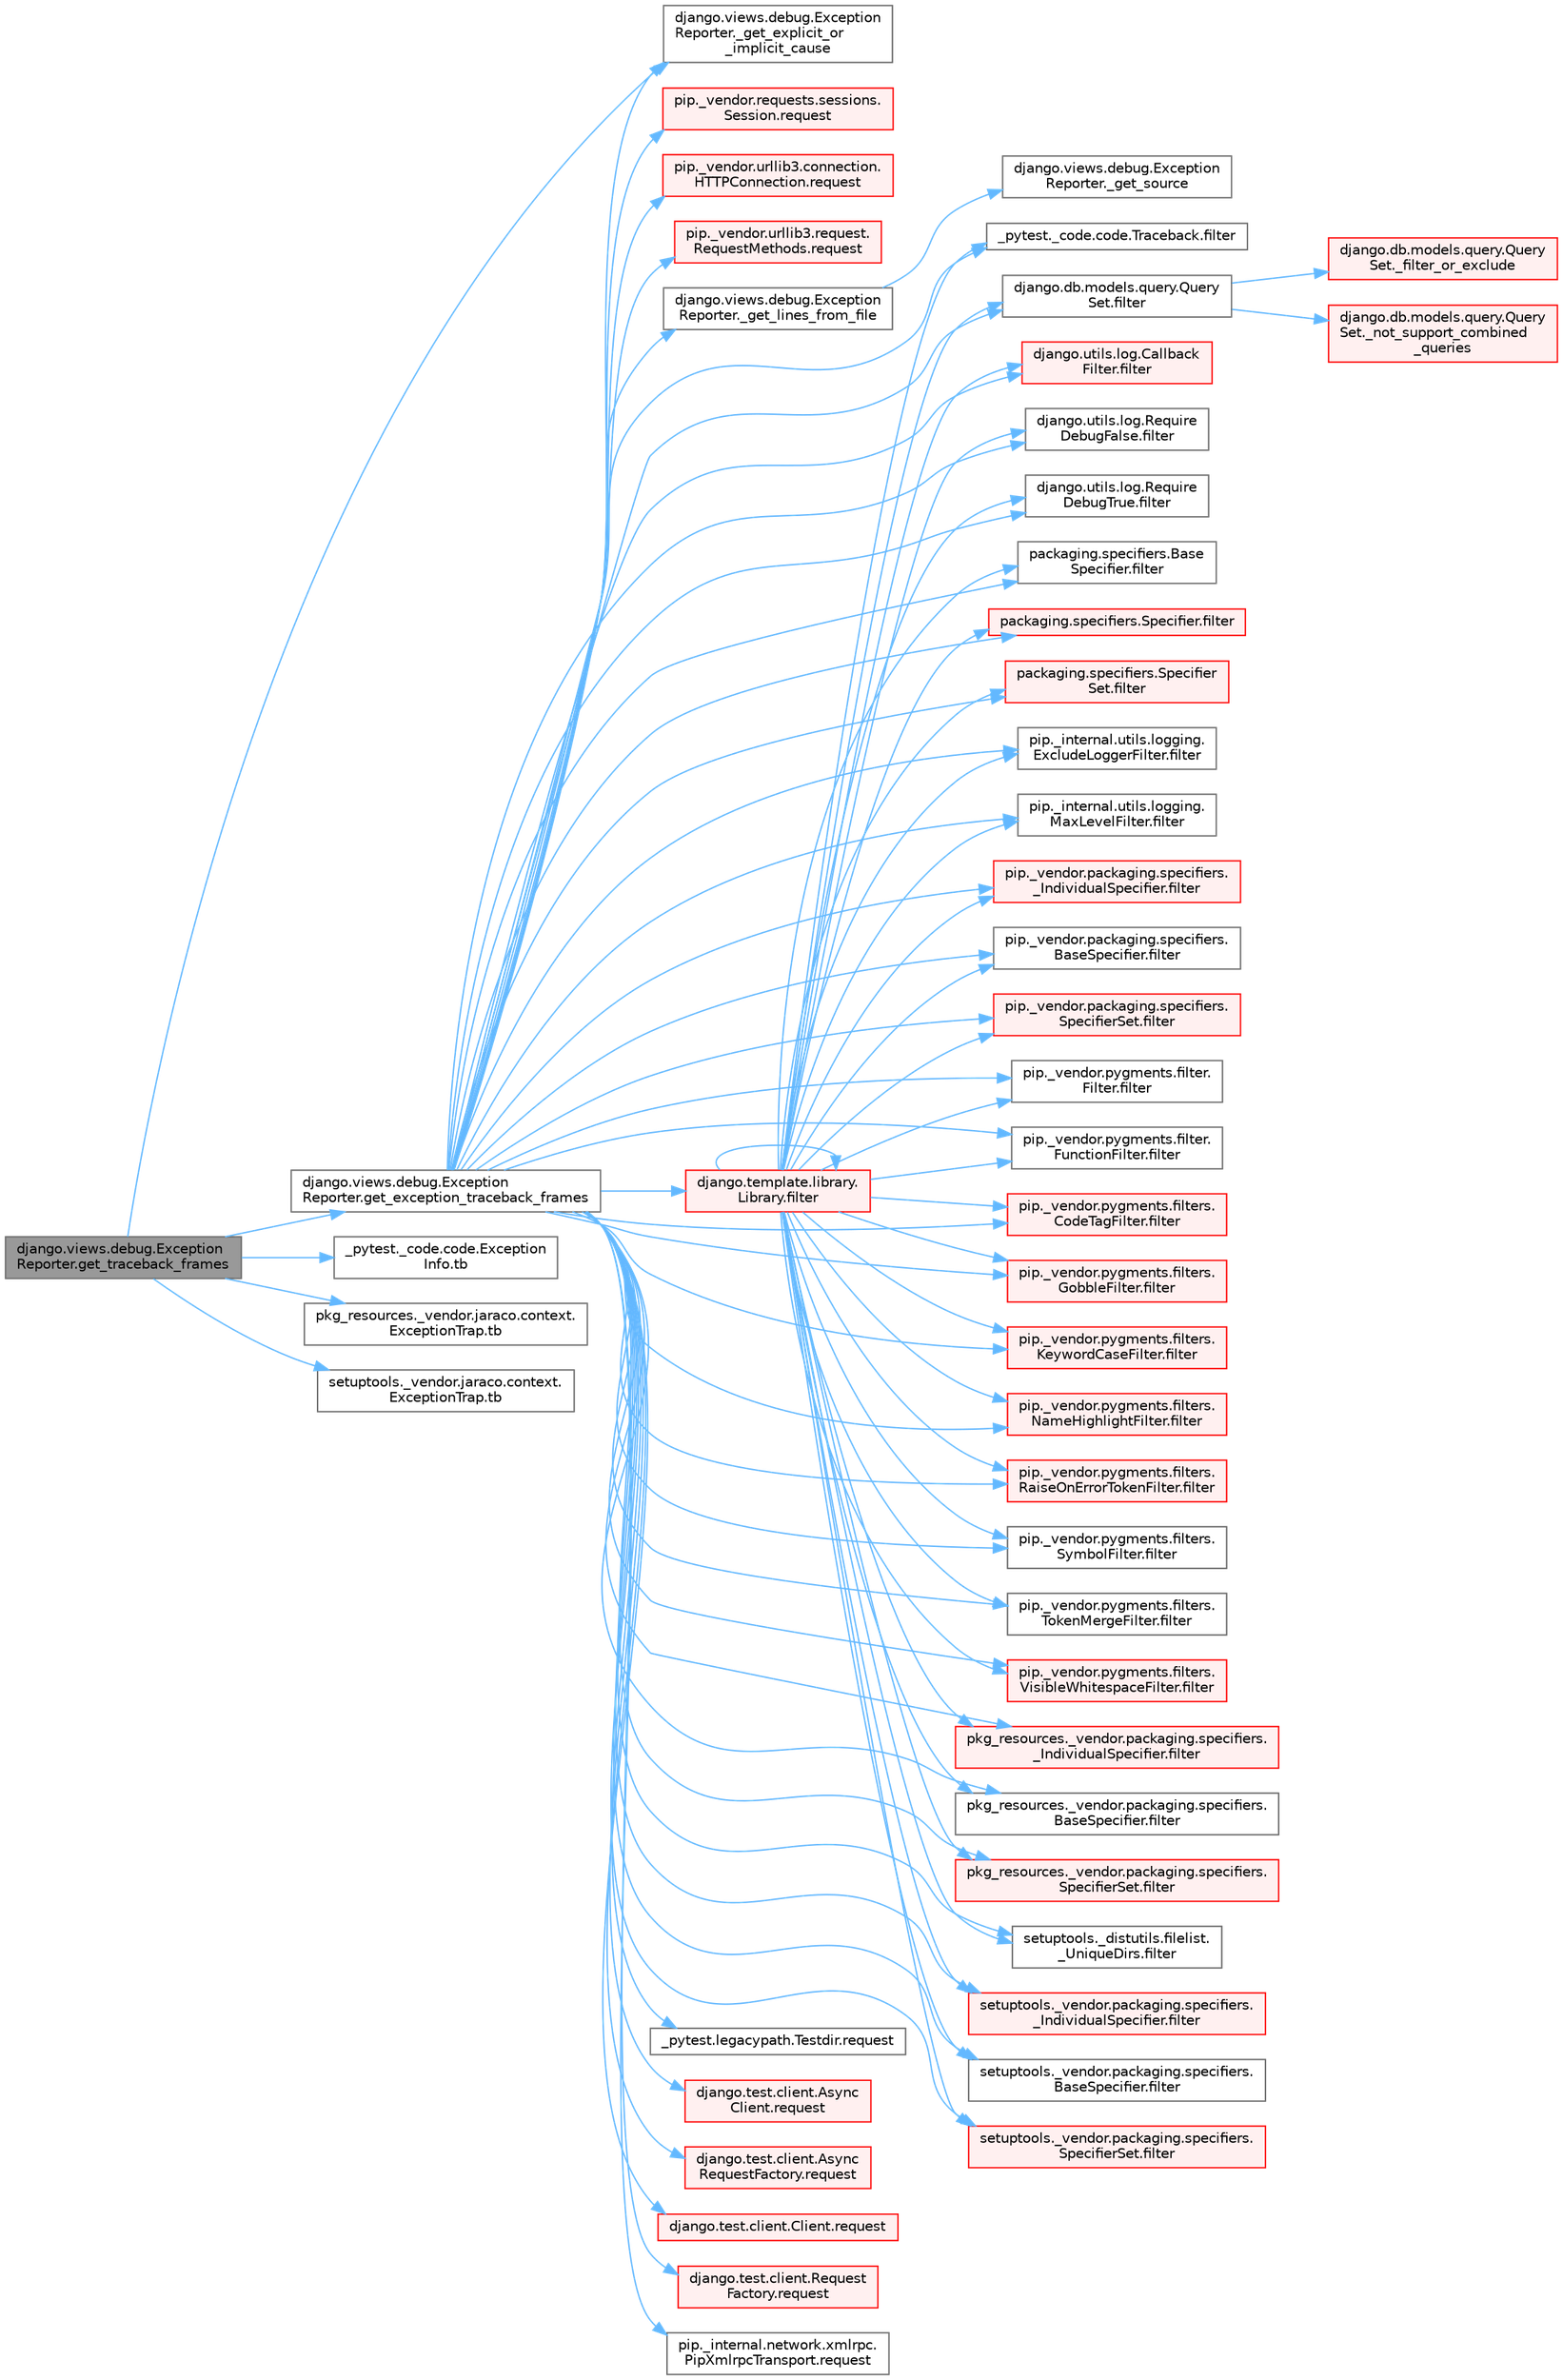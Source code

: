 digraph "django.views.debug.ExceptionReporter.get_traceback_frames"
{
 // LATEX_PDF_SIZE
  bgcolor="transparent";
  edge [fontname=Helvetica,fontsize=10,labelfontname=Helvetica,labelfontsize=10];
  node [fontname=Helvetica,fontsize=10,shape=box,height=0.2,width=0.4];
  rankdir="LR";
  Node1 [id="Node000001",label="django.views.debug.Exception\lReporter.get_traceback_frames",height=0.2,width=0.4,color="gray40", fillcolor="grey60", style="filled", fontcolor="black",tooltip=" "];
  Node1 -> Node2 [id="edge1_Node000001_Node000002",color="steelblue1",style="solid",tooltip=" "];
  Node2 [id="Node000002",label="django.views.debug.Exception\lReporter._get_explicit_or\l_implicit_cause",height=0.2,width=0.4,color="grey40", fillcolor="white", style="filled",URL="$classdjango_1_1views_1_1debug_1_1_exception_reporter.html#aaa54bf358d7452735848c503257e7ae8",tooltip=" "];
  Node1 -> Node3 [id="edge2_Node000001_Node000003",color="steelblue1",style="solid",tooltip=" "];
  Node3 [id="Node000003",label="django.views.debug.Exception\lReporter.get_exception_traceback_frames",height=0.2,width=0.4,color="grey40", fillcolor="white", style="filled",URL="$classdjango_1_1views_1_1debug_1_1_exception_reporter.html#a326b08b3941038a5504f8e0a846bae68",tooltip=" "];
  Node3 -> Node2 [id="edge3_Node000003_Node000002",color="steelblue1",style="solid",tooltip=" "];
  Node3 -> Node4 [id="edge4_Node000003_Node000004",color="steelblue1",style="solid",tooltip=" "];
  Node4 [id="Node000004",label="django.views.debug.Exception\lReporter._get_lines_from_file",height=0.2,width=0.4,color="grey40", fillcolor="white", style="filled",URL="$classdjango_1_1views_1_1debug_1_1_exception_reporter.html#a7803c7b1c5c0f45e8f0e16e082e653fc",tooltip=" "];
  Node4 -> Node5 [id="edge5_Node000004_Node000005",color="steelblue1",style="solid",tooltip=" "];
  Node5 [id="Node000005",label="django.views.debug.Exception\lReporter._get_source",height=0.2,width=0.4,color="grey40", fillcolor="white", style="filled",URL="$classdjango_1_1views_1_1debug_1_1_exception_reporter.html#a5f18ebe20123a4f8e3426c9704d15fce",tooltip=" "];
  Node3 -> Node6 [id="edge6_Node000003_Node000006",color="steelblue1",style="solid",tooltip=" "];
  Node6 [id="Node000006",label="_pytest._code.code.Traceback.filter",height=0.2,width=0.4,color="grey40", fillcolor="white", style="filled",URL="$class__pytest_1_1__code_1_1code_1_1_traceback.html#a55d326907d5380a46c4d3e52f002d33f",tooltip=" "];
  Node3 -> Node7 [id="edge7_Node000003_Node000007",color="steelblue1",style="solid",tooltip=" "];
  Node7 [id="Node000007",label="django.db.models.query.Query\lSet.filter",height=0.2,width=0.4,color="grey40", fillcolor="white", style="filled",URL="$classdjango_1_1db_1_1models_1_1query_1_1_query_set.html#a9c23f79ac5a5310d628b025b5ab7b7c5",tooltip=" "];
  Node7 -> Node8 [id="edge8_Node000007_Node000008",color="steelblue1",style="solid",tooltip=" "];
  Node8 [id="Node000008",label="django.db.models.query.Query\lSet._filter_or_exclude",height=0.2,width=0.4,color="red", fillcolor="#FFF0F0", style="filled",URL="$classdjango_1_1db_1_1models_1_1query_1_1_query_set.html#aaf90830d4e1b2ee4bdf10fb60f08aced",tooltip=" "];
  Node7 -> Node24 [id="edge9_Node000007_Node000024",color="steelblue1",style="solid",tooltip=" "];
  Node24 [id="Node000024",label="django.db.models.query.Query\lSet._not_support_combined\l_queries",height=0.2,width=0.4,color="red", fillcolor="#FFF0F0", style="filled",URL="$classdjango_1_1db_1_1models_1_1query_1_1_query_set.html#aa8310ec206924c94141bef75563958e2",tooltip=" "];
  Node3 -> Node25 [id="edge10_Node000003_Node000025",color="steelblue1",style="solid",tooltip=" "];
  Node25 [id="Node000025",label="django.template.library.\lLibrary.filter",height=0.2,width=0.4,color="red", fillcolor="#FFF0F0", style="filled",URL="$classdjango_1_1template_1_1library_1_1_library.html#ac67bb1211ffc0354d5bf33029a58aa43",tooltip=" "];
  Node25 -> Node6 [id="edge11_Node000025_Node000006",color="steelblue1",style="solid",tooltip=" "];
  Node25 -> Node7 [id="edge12_Node000025_Node000007",color="steelblue1",style="solid",tooltip=" "];
  Node25 -> Node25 [id="edge13_Node000025_Node000025",color="steelblue1",style="solid",tooltip=" "];
  Node25 -> Node26 [id="edge14_Node000025_Node000026",color="steelblue1",style="solid",tooltip=" "];
  Node26 [id="Node000026",label="django.utils.log.Callback\lFilter.filter",height=0.2,width=0.4,color="red", fillcolor="#FFF0F0", style="filled",URL="$classdjango_1_1utils_1_1log_1_1_callback_filter.html#acd2761b2200a4e66f4bd5b729ac43db2",tooltip=" "];
  Node25 -> Node32 [id="edge15_Node000025_Node000032",color="steelblue1",style="solid",tooltip=" "];
  Node32 [id="Node000032",label="django.utils.log.Require\lDebugFalse.filter",height=0.2,width=0.4,color="grey40", fillcolor="white", style="filled",URL="$classdjango_1_1utils_1_1log_1_1_require_debug_false.html#a42e51835198458e09fb949a7af83bef8",tooltip=" "];
  Node25 -> Node33 [id="edge16_Node000025_Node000033",color="steelblue1",style="solid",tooltip=" "];
  Node33 [id="Node000033",label="django.utils.log.Require\lDebugTrue.filter",height=0.2,width=0.4,color="grey40", fillcolor="white", style="filled",URL="$classdjango_1_1utils_1_1log_1_1_require_debug_true.html#a8e1e027eea730028f70556810076c0e8",tooltip=" "];
  Node25 -> Node34 [id="edge17_Node000025_Node000034",color="steelblue1",style="solid",tooltip=" "];
  Node34 [id="Node000034",label="packaging.specifiers.Base\lSpecifier.filter",height=0.2,width=0.4,color="grey40", fillcolor="white", style="filled",URL="$classpackaging_1_1specifiers_1_1_base_specifier.html#aa87c3c882d19a56dd1f949c4b1bde70d",tooltip=" "];
  Node25 -> Node35 [id="edge18_Node000025_Node000035",color="steelblue1",style="solid",tooltip=" "];
  Node35 [id="Node000035",label="packaging.specifiers.Specifier.filter",height=0.2,width=0.4,color="red", fillcolor="#FFF0F0", style="filled",URL="$classpackaging_1_1specifiers_1_1_specifier.html#a22d9e14c5343d89e742b098b6d7997f7",tooltip=" "];
  Node25 -> Node76 [id="edge19_Node000025_Node000076",color="steelblue1",style="solid",tooltip=" "];
  Node76 [id="Node000076",label="packaging.specifiers.Specifier\lSet.filter",height=0.2,width=0.4,color="red", fillcolor="#FFF0F0", style="filled",URL="$classpackaging_1_1specifiers_1_1_specifier_set.html#a65b70b2cc0c5bad34b31461955a36d87",tooltip=" "];
  Node25 -> Node107 [id="edge20_Node000025_Node000107",color="steelblue1",style="solid",tooltip=" "];
  Node107 [id="Node000107",label="pip._internal.utils.logging.\lExcludeLoggerFilter.filter",height=0.2,width=0.4,color="grey40", fillcolor="white", style="filled",URL="$classpip_1_1__internal_1_1utils_1_1logging_1_1_exclude_logger_filter.html#a633a3ddcdc0ebbb98edf2f1e0759d22a",tooltip=" "];
  Node25 -> Node108 [id="edge21_Node000025_Node000108",color="steelblue1",style="solid",tooltip=" "];
  Node108 [id="Node000108",label="pip._internal.utils.logging.\lMaxLevelFilter.filter",height=0.2,width=0.4,color="grey40", fillcolor="white", style="filled",URL="$classpip_1_1__internal_1_1utils_1_1logging_1_1_max_level_filter.html#ac46bbe4d91f47ed8f818f64d25ed2085",tooltip=" "];
  Node25 -> Node109 [id="edge22_Node000025_Node000109",color="steelblue1",style="solid",tooltip=" "];
  Node109 [id="Node000109",label="pip._vendor.packaging.specifiers.\l_IndividualSpecifier.filter",height=0.2,width=0.4,color="red", fillcolor="#FFF0F0", style="filled",URL="$classpip_1_1__vendor_1_1packaging_1_1specifiers_1_1___individual_specifier.html#a6203976cfa5ddd6a1f47f8dfe0669fd7",tooltip=" "];
  Node25 -> Node136 [id="edge23_Node000025_Node000136",color="steelblue1",style="solid",tooltip=" "];
  Node136 [id="Node000136",label="pip._vendor.packaging.specifiers.\lBaseSpecifier.filter",height=0.2,width=0.4,color="grey40", fillcolor="white", style="filled",URL="$classpip_1_1__vendor_1_1packaging_1_1specifiers_1_1_base_specifier.html#a1b2ef14b953df0cf1a317ea573d0ea5a",tooltip=" "];
  Node25 -> Node137 [id="edge24_Node000025_Node000137",color="steelblue1",style="solid",tooltip=" "];
  Node137 [id="Node000137",label="pip._vendor.packaging.specifiers.\lSpecifierSet.filter",height=0.2,width=0.4,color="red", fillcolor="#FFF0F0", style="filled",URL="$classpip_1_1__vendor_1_1packaging_1_1specifiers_1_1_specifier_set.html#a3d7a4e9a4cb787385e37d5832bcc0a64",tooltip=" "];
  Node25 -> Node138 [id="edge25_Node000025_Node000138",color="steelblue1",style="solid",tooltip=" "];
  Node138 [id="Node000138",label="pip._vendor.pygments.filter.\lFilter.filter",height=0.2,width=0.4,color="grey40", fillcolor="white", style="filled",URL="$classpip_1_1__vendor_1_1pygments_1_1filter_1_1_filter.html#a970c118f059ea361c8f184fd86c6873d",tooltip=" "];
  Node25 -> Node139 [id="edge26_Node000025_Node000139",color="steelblue1",style="solid",tooltip=" "];
  Node139 [id="Node000139",label="pip._vendor.pygments.filter.\lFunctionFilter.filter",height=0.2,width=0.4,color="grey40", fillcolor="white", style="filled",URL="$classpip_1_1__vendor_1_1pygments_1_1filter_1_1_function_filter.html#a795616d337e49ea853139b0b96d481e7",tooltip=" "];
  Node25 -> Node140 [id="edge27_Node000025_Node000140",color="steelblue1",style="solid",tooltip=" "];
  Node140 [id="Node000140",label="pip._vendor.pygments.filters.\lCodeTagFilter.filter",height=0.2,width=0.4,color="red", fillcolor="#FFF0F0", style="filled",URL="$classpip_1_1__vendor_1_1pygments_1_1filters_1_1_code_tag_filter.html#adc7f44786b4b83da74faa23a154c8843",tooltip=" "];
  Node25 -> Node142 [id="edge28_Node000025_Node000142",color="steelblue1",style="solid",tooltip=" "];
  Node142 [id="Node000142",label="pip._vendor.pygments.filters.\lGobbleFilter.filter",height=0.2,width=0.4,color="red", fillcolor="#FFF0F0", style="filled",URL="$classpip_1_1__vendor_1_1pygments_1_1filters_1_1_gobble_filter.html#a1f8e662bb1794e2924280dc6564ca148",tooltip=" "];
  Node25 -> Node261 [id="edge29_Node000025_Node000261",color="steelblue1",style="solid",tooltip=" "];
  Node261 [id="Node000261",label="pip._vendor.pygments.filters.\lKeywordCaseFilter.filter",height=0.2,width=0.4,color="red", fillcolor="#FFF0F0", style="filled",URL="$classpip_1_1__vendor_1_1pygments_1_1filters_1_1_keyword_case_filter.html#a328d29510b49c572e5ded82852d167c8",tooltip=" "];
  Node25 -> Node264 [id="edge30_Node000025_Node000264",color="steelblue1",style="solid",tooltip=" "];
  Node264 [id="Node000264",label="pip._vendor.pygments.filters.\lNameHighlightFilter.filter",height=0.2,width=0.4,color="red", fillcolor="#FFF0F0", style="filled",URL="$classpip_1_1__vendor_1_1pygments_1_1filters_1_1_name_highlight_filter.html#ae389da6c924503203acbc80c559b0043",tooltip=" "];
  Node25 -> Node271 [id="edge31_Node000025_Node000271",color="steelblue1",style="solid",tooltip=" "];
  Node271 [id="Node000271",label="pip._vendor.pygments.filters.\lRaiseOnErrorTokenFilter.filter",height=0.2,width=0.4,color="red", fillcolor="#FFF0F0", style="filled",URL="$classpip_1_1__vendor_1_1pygments_1_1filters_1_1_raise_on_error_token_filter.html#aacf420bb16c8d3a430b88e78ee35b253",tooltip=" "];
  Node25 -> Node1375 [id="edge32_Node000025_Node001375",color="steelblue1",style="solid",tooltip=" "];
  Node1375 [id="Node001375",label="pip._vendor.pygments.filters.\lSymbolFilter.filter",height=0.2,width=0.4,color="grey40", fillcolor="white", style="filled",URL="$classpip_1_1__vendor_1_1pygments_1_1filters_1_1_symbol_filter.html#a567de8b7e3bc5f0a87712af81fbc70c7",tooltip=" "];
  Node25 -> Node1376 [id="edge33_Node000025_Node001376",color="steelblue1",style="solid",tooltip=" "];
  Node1376 [id="Node001376",label="pip._vendor.pygments.filters.\lTokenMergeFilter.filter",height=0.2,width=0.4,color="grey40", fillcolor="white", style="filled",URL="$classpip_1_1__vendor_1_1pygments_1_1filters_1_1_token_merge_filter.html#ac3fdd8238fb6976d42540cac395a9543",tooltip=" "];
  Node25 -> Node1377 [id="edge34_Node000025_Node001377",color="steelblue1",style="solid",tooltip=" "];
  Node1377 [id="Node001377",label="pip._vendor.pygments.filters.\lVisibleWhitespaceFilter.filter",height=0.2,width=0.4,color="red", fillcolor="#FFF0F0", style="filled",URL="$classpip_1_1__vendor_1_1pygments_1_1filters_1_1_visible_whitespace_filter.html#a9a7227d129dac7d41fe5b50d9fd97b77",tooltip=" "];
  Node25 -> Node1378 [id="edge35_Node000025_Node001378",color="steelblue1",style="solid",tooltip=" "];
  Node1378 [id="Node001378",label="pkg_resources._vendor.packaging.specifiers.\l_IndividualSpecifier.filter",height=0.2,width=0.4,color="red", fillcolor="#FFF0F0", style="filled",URL="$classpkg__resources_1_1__vendor_1_1packaging_1_1specifiers_1_1___individual_specifier.html#ad284c0e05b23f4b6838266492c00fc3e",tooltip=" "];
  Node25 -> Node1379 [id="edge36_Node000025_Node001379",color="steelblue1",style="solid",tooltip=" "];
  Node1379 [id="Node001379",label="pkg_resources._vendor.packaging.specifiers.\lBaseSpecifier.filter",height=0.2,width=0.4,color="grey40", fillcolor="white", style="filled",URL="$classpkg__resources_1_1__vendor_1_1packaging_1_1specifiers_1_1_base_specifier.html#a08f789f03784e5505adfce76a34b64f0",tooltip=" "];
  Node25 -> Node1380 [id="edge37_Node000025_Node001380",color="steelblue1",style="solid",tooltip=" "];
  Node1380 [id="Node001380",label="pkg_resources._vendor.packaging.specifiers.\lSpecifierSet.filter",height=0.2,width=0.4,color="red", fillcolor="#FFF0F0", style="filled",URL="$classpkg__resources_1_1__vendor_1_1packaging_1_1specifiers_1_1_specifier_set.html#a9935b066c65c5b7849bd09a27171e1ba",tooltip=" "];
  Node25 -> Node1381 [id="edge38_Node000025_Node001381",color="steelblue1",style="solid",tooltip=" "];
  Node1381 [id="Node001381",label="setuptools._distutils.filelist.\l_UniqueDirs.filter",height=0.2,width=0.4,color="grey40", fillcolor="white", style="filled",URL="$classsetuptools_1_1__distutils_1_1filelist_1_1___unique_dirs.html#a351fccd2f8d782034811f470cf8e3815",tooltip=" "];
  Node25 -> Node1382 [id="edge39_Node000025_Node001382",color="steelblue1",style="solid",tooltip=" "];
  Node1382 [id="Node001382",label="setuptools._vendor.packaging.specifiers.\l_IndividualSpecifier.filter",height=0.2,width=0.4,color="red", fillcolor="#FFF0F0", style="filled",URL="$classsetuptools_1_1__vendor_1_1packaging_1_1specifiers_1_1___individual_specifier.html#a7f35b396bffe2a5276887eda17fd660b",tooltip=" "];
  Node25 -> Node1383 [id="edge40_Node000025_Node001383",color="steelblue1",style="solid",tooltip=" "];
  Node1383 [id="Node001383",label="setuptools._vendor.packaging.specifiers.\lBaseSpecifier.filter",height=0.2,width=0.4,color="grey40", fillcolor="white", style="filled",URL="$classsetuptools_1_1__vendor_1_1packaging_1_1specifiers_1_1_base_specifier.html#aac733c9425aa10aacb2e457c323feb1d",tooltip=" "];
  Node25 -> Node1384 [id="edge41_Node000025_Node001384",color="steelblue1",style="solid",tooltip=" "];
  Node1384 [id="Node001384",label="setuptools._vendor.packaging.specifiers.\lSpecifierSet.filter",height=0.2,width=0.4,color="red", fillcolor="#FFF0F0", style="filled",URL="$classsetuptools_1_1__vendor_1_1packaging_1_1specifiers_1_1_specifier_set.html#a7aa970c725539aaf9406b260e2ffaa09",tooltip=" "];
  Node3 -> Node26 [id="edge42_Node000003_Node000026",color="steelblue1",style="solid",tooltip=" "];
  Node3 -> Node32 [id="edge43_Node000003_Node000032",color="steelblue1",style="solid",tooltip=" "];
  Node3 -> Node33 [id="edge44_Node000003_Node000033",color="steelblue1",style="solid",tooltip=" "];
  Node3 -> Node34 [id="edge45_Node000003_Node000034",color="steelblue1",style="solid",tooltip=" "];
  Node3 -> Node35 [id="edge46_Node000003_Node000035",color="steelblue1",style="solid",tooltip=" "];
  Node3 -> Node76 [id="edge47_Node000003_Node000076",color="steelblue1",style="solid",tooltip=" "];
  Node3 -> Node107 [id="edge48_Node000003_Node000107",color="steelblue1",style="solid",tooltip=" "];
  Node3 -> Node108 [id="edge49_Node000003_Node000108",color="steelblue1",style="solid",tooltip=" "];
  Node3 -> Node109 [id="edge50_Node000003_Node000109",color="steelblue1",style="solid",tooltip=" "];
  Node3 -> Node136 [id="edge51_Node000003_Node000136",color="steelblue1",style="solid",tooltip=" "];
  Node3 -> Node137 [id="edge52_Node000003_Node000137",color="steelblue1",style="solid",tooltip=" "];
  Node3 -> Node138 [id="edge53_Node000003_Node000138",color="steelblue1",style="solid",tooltip=" "];
  Node3 -> Node139 [id="edge54_Node000003_Node000139",color="steelblue1",style="solid",tooltip=" "];
  Node3 -> Node140 [id="edge55_Node000003_Node000140",color="steelblue1",style="solid",tooltip=" "];
  Node3 -> Node142 [id="edge56_Node000003_Node000142",color="steelblue1",style="solid",tooltip=" "];
  Node3 -> Node261 [id="edge57_Node000003_Node000261",color="steelblue1",style="solid",tooltip=" "];
  Node3 -> Node264 [id="edge58_Node000003_Node000264",color="steelblue1",style="solid",tooltip=" "];
  Node3 -> Node271 [id="edge59_Node000003_Node000271",color="steelblue1",style="solid",tooltip=" "];
  Node3 -> Node1375 [id="edge60_Node000003_Node001375",color="steelblue1",style="solid",tooltip=" "];
  Node3 -> Node1376 [id="edge61_Node000003_Node001376",color="steelblue1",style="solid",tooltip=" "];
  Node3 -> Node1377 [id="edge62_Node000003_Node001377",color="steelblue1",style="solid",tooltip=" "];
  Node3 -> Node1378 [id="edge63_Node000003_Node001378",color="steelblue1",style="solid",tooltip=" "];
  Node3 -> Node1379 [id="edge64_Node000003_Node001379",color="steelblue1",style="solid",tooltip=" "];
  Node3 -> Node1380 [id="edge65_Node000003_Node001380",color="steelblue1",style="solid",tooltip=" "];
  Node3 -> Node1381 [id="edge66_Node000003_Node001381",color="steelblue1",style="solid",tooltip=" "];
  Node3 -> Node1382 [id="edge67_Node000003_Node001382",color="steelblue1",style="solid",tooltip=" "];
  Node3 -> Node1383 [id="edge68_Node000003_Node001383",color="steelblue1",style="solid",tooltip=" "];
  Node3 -> Node1384 [id="edge69_Node000003_Node001384",color="steelblue1",style="solid",tooltip=" "];
  Node3 -> Node426 [id="edge70_Node000003_Node000426",color="steelblue1",style="solid",tooltip=" "];
  Node426 [id="Node000426",label="_pytest.legacypath.Testdir.request",height=0.2,width=0.4,color="grey40", fillcolor="white", style="filled",URL="$class__pytest_1_1legacypath_1_1_testdir.html#a0e10c900efcd764da85254119e4d64c4",tooltip=" "];
  Node3 -> Node427 [id="edge71_Node000003_Node000427",color="steelblue1",style="solid",tooltip=" "];
  Node427 [id="Node000427",label="django.test.client.Async\lClient.request",height=0.2,width=0.4,color="red", fillcolor="#FFF0F0", style="filled",URL="$classdjango_1_1test_1_1client_1_1_async_client.html#a891cc2f6b81dcf3583bbbde8d21a713a",tooltip=" "];
  Node3 -> Node429 [id="edge72_Node000003_Node000429",color="steelblue1",style="solid",tooltip=" "];
  Node429 [id="Node000429",label="django.test.client.Async\lRequestFactory.request",height=0.2,width=0.4,color="red", fillcolor="#FFF0F0", style="filled",URL="$classdjango_1_1test_1_1client_1_1_async_request_factory.html#aab026845547a4c2d9203b8710b90f6cd",tooltip=" "];
  Node3 -> Node430 [id="edge73_Node000003_Node000430",color="steelblue1",style="solid",tooltip=" "];
  Node430 [id="Node000430",label="django.test.client.Client.request",height=0.2,width=0.4,color="red", fillcolor="#FFF0F0", style="filled",URL="$classdjango_1_1test_1_1client_1_1_client.html#a2f51c5251142ab6503937051936e33fa",tooltip=" "];
  Node3 -> Node935 [id="edge74_Node000003_Node000935",color="steelblue1",style="solid",tooltip=" "];
  Node935 [id="Node000935",label="django.test.client.Request\lFactory.request",height=0.2,width=0.4,color="red", fillcolor="#FFF0F0", style="filled",URL="$classdjango_1_1test_1_1client_1_1_request_factory.html#adae411ab0df6839c5364b647e4dc63ad",tooltip=" "];
  Node3 -> Node936 [id="edge75_Node000003_Node000936",color="steelblue1",style="solid",tooltip=" "];
  Node936 [id="Node000936",label="pip._internal.network.xmlrpc.\lPipXmlrpcTransport.request",height=0.2,width=0.4,color="grey40", fillcolor="white", style="filled",URL="$classpip_1_1__internal_1_1network_1_1xmlrpc_1_1_pip_xmlrpc_transport.html#a91d1ed180fbf8bcc25f6747a72614c5f",tooltip=" "];
  Node3 -> Node937 [id="edge76_Node000003_Node000937",color="steelblue1",style="solid",tooltip=" "];
  Node937 [id="Node000937",label="pip._vendor.requests.sessions.\lSession.request",height=0.2,width=0.4,color="red", fillcolor="#FFF0F0", style="filled",URL="$classpip_1_1__vendor_1_1requests_1_1sessions_1_1_session.html#a3dddfa16e93faa1a1a553936d913482b",tooltip=" "];
  Node3 -> Node1321 [id="edge77_Node000003_Node001321",color="steelblue1",style="solid",tooltip=" "];
  Node1321 [id="Node001321",label="pip._vendor.urllib3.connection.\lHTTPConnection.request",height=0.2,width=0.4,color="red", fillcolor="#FFF0F0", style="filled",URL="$classpip_1_1__vendor_1_1urllib3_1_1connection_1_1_h_t_t_p_connection.html#a67e552c4d242e4169bdf7319269a417f",tooltip=" "];
  Node3 -> Node1323 [id="edge78_Node000003_Node001323",color="steelblue1",style="solid",tooltip=" "];
  Node1323 [id="Node001323",label="pip._vendor.urllib3.request.\lRequestMethods.request",height=0.2,width=0.4,color="red", fillcolor="#FFF0F0", style="filled",URL="$classpip_1_1__vendor_1_1urllib3_1_1request_1_1_request_methods.html#a73541f2f0edc7df7413b043e33c69e7f",tooltip=" "];
  Node1 -> Node4530 [id="edge79_Node000001_Node004530",color="steelblue1",style="solid",tooltip=" "];
  Node4530 [id="Node004530",label="_pytest._code.code.Exception\lInfo.tb",height=0.2,width=0.4,color="grey40", fillcolor="white", style="filled",URL="$class__pytest_1_1__code_1_1code_1_1_exception_info.html#ad318b8ddebe8af1959fbc4c569f5b280",tooltip=" "];
  Node1 -> Node4531 [id="edge80_Node000001_Node004531",color="steelblue1",style="solid",tooltip=" "];
  Node4531 [id="Node004531",label="pkg_resources._vendor.jaraco.context.\lExceptionTrap.tb",height=0.2,width=0.4,color="grey40", fillcolor="white", style="filled",URL="$classpkg__resources_1_1__vendor_1_1jaraco_1_1context_1_1_exception_trap.html#a3ba5568a63d91c7eae48faab6749fce1",tooltip=" "];
  Node1 -> Node4532 [id="edge81_Node000001_Node004532",color="steelblue1",style="solid",tooltip=" "];
  Node4532 [id="Node004532",label="setuptools._vendor.jaraco.context.\lExceptionTrap.tb",height=0.2,width=0.4,color="grey40", fillcolor="white", style="filled",URL="$classsetuptools_1_1__vendor_1_1jaraco_1_1context_1_1_exception_trap.html#a324df7f9de5b44d9ccfac7b380eed875",tooltip=" "];
}
